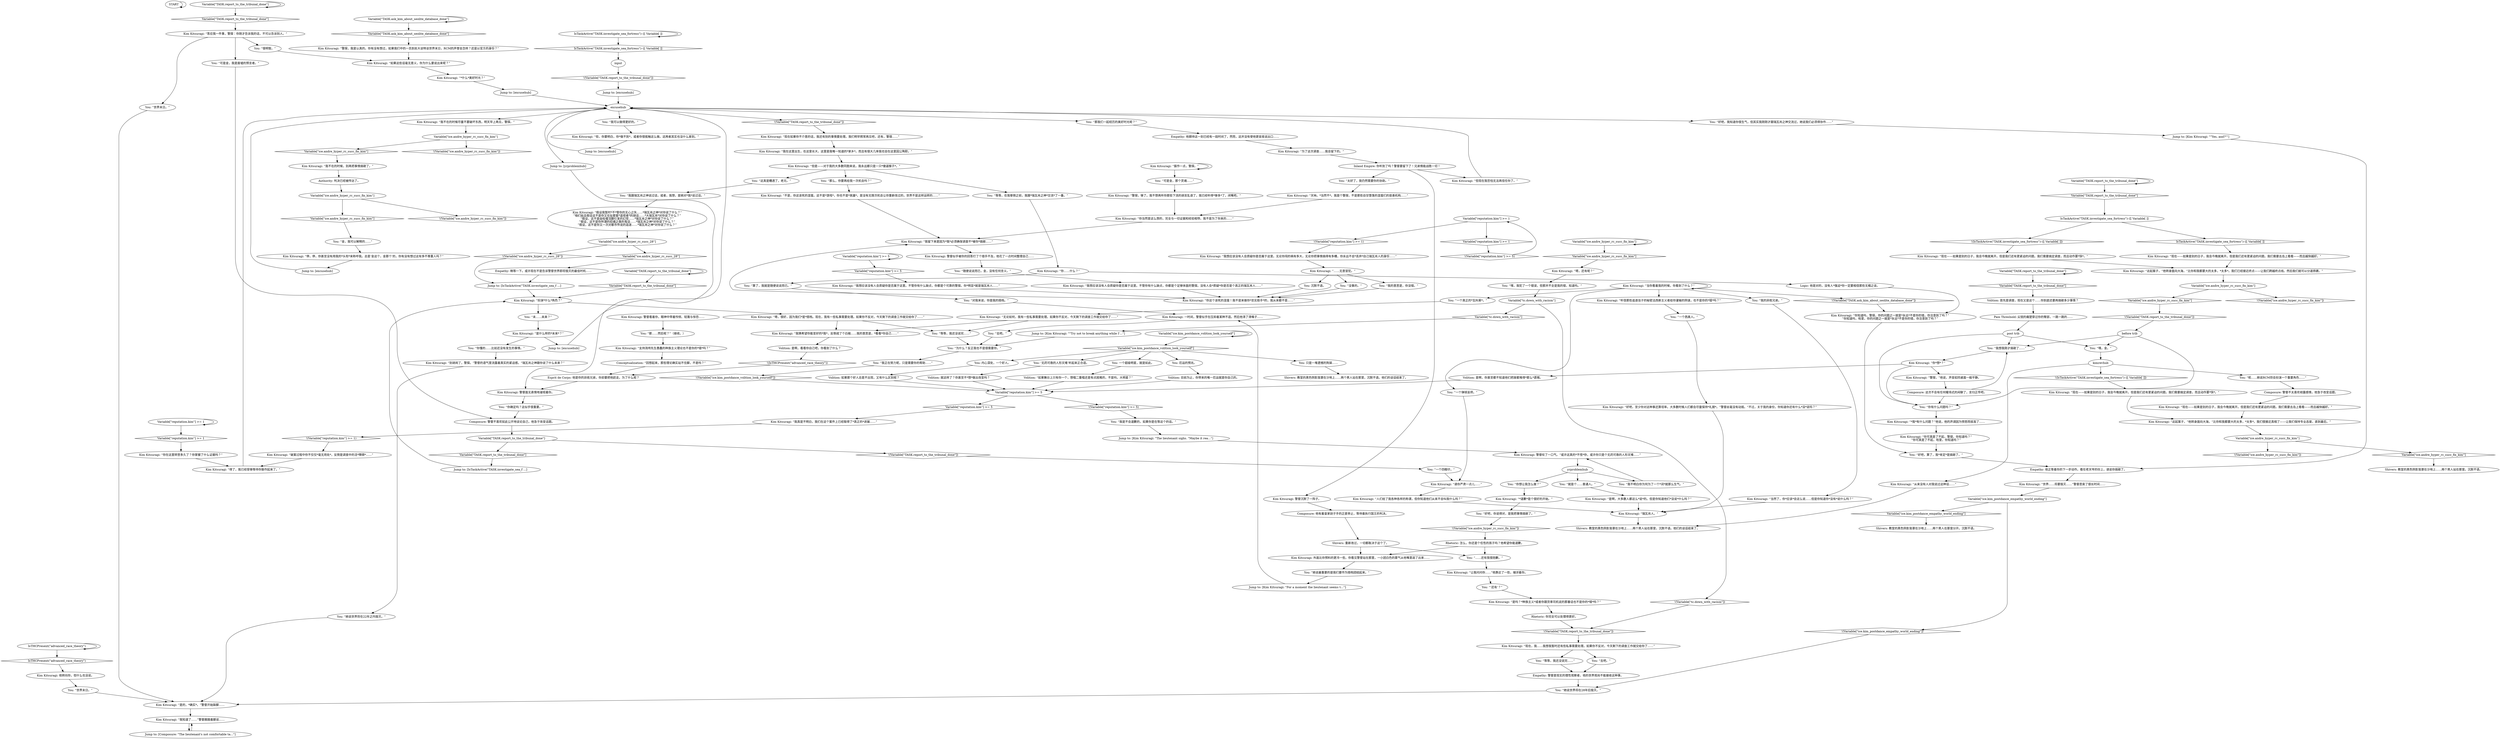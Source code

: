 # ICE / KIM RACISM FINAL TALK
# You failed the red check to get Kim to dance, and now you have to try to make amends or lose Kim's friendship forever.
# ==================================================
digraph G {
	  0 [label="START"];
	  1 [label="input"];
	  2 [label="Kim Kitsuragi: “现在——如果是别的日子，我会今晚就离开。但是我们还有更紧迫的问题。我们需要去岛上看看——而且越快越好。”"];
	  3 [label="Variable[\"TASK.report_to_the_tribunal_done\"]"];
	  4 [label="Variable[\"TASK.report_to_the_tribunal_done\"]", shape=diamond];
	  5 [label="!(Variable[\"TASK.report_to_the_tribunal_done\"])", shape=diamond];
	  6 [label="Kim Kitsuragi: 外面比你预料的更冷一些。你看见警督站在那里，一小团白色的雾气从他嘴里逃了出来……"];
	  7 [label="You: “我是不会道歉的，如果你是在等这个的话。”"];
	  8 [label="Variable[\"reputation.kim\"] >= 1"];
	  9 [label="Variable[\"reputation.kim\"] >= 1", shape=diamond];
	  10 [label="!(Variable[\"reputation.kim\"] >= 1)", shape=diamond];
	  11 [label="Kim Kitsuragi: “但现在我恐怕无法再信任你了。”"];
	  12 [label="You: “为什么？反正我也不是很需要你。”"];
	  13 [label="Kim Kitsuragi: “我不在的时候尽量不要破坏东西，明天早上再见，警探。”"];
	  14 [label="You: “随便说说而已，金，没有任何含义。”"];
	  15 [label="Kim Kitsuragi: “从来没有人对我说过这种话……”"];
	  16 [label="You: “呃……她说RCM将会扮演一个重要角色……”"];
	  17 [label="You: “她说世界将在28年后毁灭。”"];
	  18 [label="Kim Kitsuragi: “答应我一件事，警探：你刚才告诉我的话，不可以告诉别人。”"];
	  19 [label="Jump to: [IsTaskActive(\"TASK.investigate_sea_f ...]"];
	  20 [label="kimrevhub"];
	  21 [label="Kim Kitsuragi: “警探，”他说，声音如同桌面一般平静。"];
	  22 [label="You: “好吧，算了，我*肯定*是搞砸了。”"];
	  23 [label="Esprit de Corps: 他是你的异姓兄弟，你却要把他赶走。为了什么呢？"];
	  24 [label="Variable[\"TASK.ask_kim_about_seolite_database_done\"]"];
	  25 [label="Variable[\"TASK.ask_kim_about_seolite_database_done\"]", shape=diamond];
	  26 [label="!(Variable[\"TASK.ask_kim_about_seolite_database_done\"])", shape=diamond];
	  27 [label="You: “一个西奥人。”"];
	  28 [label="Logic: 他是对的，没有人*强迫*你一定要相信那些无稽之谈。"];
	  29 [label="You: “我跟瑞瓦肖之神说过话，或者，我想，是她对*我*说过话。”"];
	  30 [label="Kim Kitsuragi: “是的，*确实*。”警督开始跺脚……"];
	  31 [label="Kim Kitsuragi: “世界……将要毁灭……”警督思索了很长时间……"];
	  32 [label="Variable[\"TASK.report_to_the_tribunal_done\"]"];
	  33 [label="Variable[\"TASK.report_to_the_tribunal_done\"]", shape=diamond];
	  34 [label="!(Variable[\"TASK.report_to_the_tribunal_done\"])", shape=diamond];
	  35 [label="Shivers: 教堂的黑色阴影笼罩在沙地上……两个男人站在那里，沉默不语。他们的谈话结束了。"];
	  36 [label="Volition: 是啊，你甚至都不知道他们把屎都堆得*那么*遗憾。"];
	  37 [label="You: “嘿，我犯了一个错误，但那并不全是我的错，知道吗。”"];
	  38 [label="You: “‘还有’？”"];
	  39 [label="Kim Kitsuragi: “当你看着我的时候，你看到了什么？”"];
	  40 [label="You: “一个四眼仔。”"];
	  41 [label="Kim Kitsuragi: “无论如何，我有一些私事需要处理。如果你不反对，今天剩下的调查工作就交给你了……”"];
	  42 [label="Kim Kitsuragi: 警督似乎被你的回答打了个措手不及，他花了一点时间整理自己……"];
	  43 [label="Variable[\"TASK.report_to_the_tribunal_done\"]"];
	  44 [label="Variable[\"TASK.report_to_the_tribunal_done\"]", shape=diamond];
	  45 [label="!(Variable[\"TASK.report_to_the_tribunal_done\"])", shape=diamond];
	  46 [label="You: “金，我可以解释的……”"];
	  47 [label="Shivers: 教堂的黑色阴影笼罩在沙地上……两个男人站在那里，沉默不语。他们的谈话结束了。"];
	  48 [label="Variable[\"reputation.kim\"] >= 5"];
	  49 [label="Variable[\"reputation.kim\"] >= 5", shape=diamond];
	  50 [label="!(Variable[\"reputation.kim\"] >= 5)", shape=diamond];
	  51 [label="Kim Kitsuragi: “我想应该没有人会质疑你是否属于这里。不管你有什么缺点，你都是个足够体面的警探。没有人会*质疑*你是否是个真正的瑞瓦肖人……”"];
	  52 [label="Kim Kitsuragi: “如果这些话毫无意义，你为什么要说出来呢？”"];
	  53 [label="Variable[\"TASK.report_to_the_tribunal_done\"]"];
	  54 [label="Variable[\"TASK.report_to_the_tribunal_done\"]", shape=diamond];
	  55 [label="!(Variable[\"TASK.report_to_the_tribunal_done\"])", shape=diamond];
	  56 [label="IsTHCPresent(\"advanced_race_theory\")"];
	  57 [label="IsTHCPresent(\"advanced_race_theory\")", shape=diamond];
	  58 [label="!(IsTHCPresent(\"advanced_race_theory\"))", shape=diamond];
	  59 [label="Variable[\"ice.kim_postdance_volition_look_yourself\"]"];
	  60 [label="Variable[\"ice.kim_postdance_volition_look_yourself\"]", shape=diamond];
	  61 [label="!(Variable[\"ice.kim_postdance_volition_look_yourself\"])", shape=diamond];
	  62 [label="Kim Kitsuragi: “天呐，*当然不*。我是个警探，不是那些自甘堕落的混蛋们的慈善机构……”"];
	  63 [label="Kim Kitsuragi: “你这个该死的混蛋！我不是来做你*忠实助手*的，我从来都不是……”"];
	  64 [label="Kim Kitsuragi: “我在这里出生，在这里长大，这里是我唯一知道的*家乡*。而且有很大几率我也会在这里因公殉职。”"];
	  65 [label="Kim Kitsuragi: “我不在的时候，别再把事情搞砸了。”"];
	  66 [label="Shivers: 教堂的黑色阴影笼罩在沙地上……两个男人在那里分开。沉默不语。"];
	  67 [label="Empathy: 警督是现实的理性观察者，他的世界观尚不能接收这种事。"];
	  68 [label="Jump to: [Kim Kitsuragi: \"\"Try not to break anything while I'...\"]"];
	  69 [label="Kim Kitsuragi: “是吗？*种族主义*或者你跟货車司机说的那番话也不是你的*错*吗？”"];
	  70 [label="Kim Kitsuragi: 警督面无表情地凝视着你。"];
	  71 [label="yrproblemhub"];
	  72 [label="Kim Kitsuragi: “我猜希望你能变好的*我*，反倒成了个白痴……我的意思是，*看看*你自己……”"];
	  73 [label="You: “去吧。”"];
	  74 [label="Composure: 警督不太喜欢袒露感情，他急于改变话题。"];
	  75 [label="Kim Kitsuragi: “扮演*什么*角色？”"];
	  76 [label="IsTaskActive(\"TASK.investigate_sea_fortress\")--[[ Variable[ ]]"];
	  77 [label="IsTaskActive(\"TASK.investigate_sea_fortress\")--[[ Variable[ ]]", shape=diamond];
	  78 [label="!(IsTaskActive(\"TASK.investigate_sea_fortress\")--[[ Variable[ ]])", shape=diamond];
	  79 [label="You: ”她说最重要的是我们要作为搭档团结起来。“"];
	  80 [label="Kim Kitsuragi: 他转向你，但什么也没说。"];
	  81 [label="Kim Kitsuragi: “支持测颅先生愚蠢的种族主义理论也不是你的*错*吗？”"];
	  82 [label="Kim Kitsuragi: 警督沉默了一阵子。"];
	  83 [label="You: “那么，你要再给我一次机会吗？”"];
	  84 [label="You: “对我来说，你是我的搭档。”"];
	  85 [label="Kim Kitsuragi: “我知道了……”警督踢踏着脚说……"];
	  86 [label="Composure: 警督不喜欢如此公开地谈论自己，他急于改变话题。"];
	  87 [label="Kim Kitsuragi: “警探，我是认真的。你有没有想过，如果我们中的一员到处大谈特谈世界末日，RCM的声誉会怎样？还是以官方的身份？”"];
	  88 [label="Kim Kitsuragi: “听信那些追逐虫子的秘密法西斯主义者给你灌输的阴谋，也不是你的*错*吗？”"];
	  89 [label="You: “就是个……普通人。”"];
	  90 [label="You: “好吧，你说得对，是我把事情搞砸了。”"];
	  91 [label="Jump to: [yrproblemhub]"];
	  92 [label="You: “那……然后呢？”（继续。）"];
	  93 [label="Kim Kitsuragi: “振作一点，警探。”"];
	  94 [label="You: “我正在努力呢，只是需要你的帮助……”"];
	  95 [label="Kim Kitsuragi: “你当然是这么想的，完全与一切证据和经验相悖。我不是为了你来的……”"];
	  96 [label="Jump to: [excusehub]"];
	  97 [label="Jump to: [excusehub]"];
	  98 [label="Kim Kitsuragi: “嗯，很好，因为我们*是*搭档。现在，我有一些私事需要处理。如果你不反对，今天剩下的调查工作就交给你了……”"];
	  99 [label="You: “世界末日。”"];
	  100 [label="Empathy: 他正等着你的下一步动作。看在老天爷的份上，请说你搞砸了。"];
	  101 [label="Kim Kitsuragi: “嗯，还有呢？”"];
	  102 [label="Shivers: 重新改过，一切都取决于这个了。"];
	  103 [label="Empathy: 他期待这一刻已经有一段时间了，然而，这并没有使他更容易说出口……"];
	  104 [label="Kim Kitsuragi: “*什么*美好时光？”"];
	  105 [label="Jump to: [excusehub]"];
	  106 [label="You: “世界末日。”"];
	  107 [label="You: “你确定吗？这似乎很重要。”"];
	  108 [label="Variable[\"ice.andre_hyper_rc_succ_fix_kim\"]"];
	  109 [label="Variable[\"ice.andre_hyper_rc_succ_fix_kim\"]", shape=diamond];
	  110 [label="!(Variable[\"ice.andre_hyper_rc_succ_fix_kim\"])", shape=diamond];
	  111 [label="Jump to: [Kim Kitsuragi: \"\"Yes, and?\"\"]"];
	  112 [label="Kim Kitsuragi: 警督看着你，眼神中带着怜悯、轻蔑与惊恐……"];
	  113 [label="Volition: 目前为止，你带来的唯一厄运就是你自己的。"];
	  114 [label="Kim Kitsuragi: “瑞瓦肖人。”"];
	  115 [label="Kim Kitsuragi: “我想应该没有人会质疑你是否属于这里。不管你有什么缺点，你都是个可靠的警探。你*明显*就是瑞瓦肖人……”"];
	  116 [label="You: “很明智。”"];
	  117 [label="Kim Kitsuragi: “现在——如果是别的日子，我会今晚就离开。但是我们还有更紧迫的问题。我们需要搞定调查，而且动作要*快*。”"];
	  118 [label="Variable[\"ice.andre_hyper_rc_succ_fix_kim\"]"];
	  119 [label="Variable[\"ice.andre_hyper_rc_succ_fix_kim\"]", shape=diamond];
	  120 [label="!(Variable[\"ice.andre_hyper_rc_succ_fix_kim\"])", shape=diamond];
	  121 [label="Kim Kitsuragi: “你*想*？”"];
	  122 [label="You: “……还有我很抱歉。”"];
	  123 [label="Kim Kitsuragi: “*道歉*是个很好的开始。”"];
	  124 [label="Kim Kitsuragi: “是啊，大多数人都这么*说*的。但是你知道他们*没说*什么吗？”"];
	  125 [label="You: 内心深处，一个好人。"];
	  126 [label="Volition: “如果舞台上只有你一个，想唱二重唱还是有点困难的，不是吗，大明星？”"];
	  127 [label="Authority: 判决已经被传达了。"];
	  128 [label="Kim Kitsuragi: “……无意冒犯。”"];
	  129 [label="Variable[\"ice.andre_hyper_rc_succ_fix_kim\"]"];
	  130 [label="Variable[\"ice.andre_hyper_rc_succ_fix_kim\"]", shape=diamond];
	  131 [label="!(Variable[\"ice.andre_hyper_rc_succ_fix_kim\"])", shape=diamond];
	  132 [label="Kim Kitsuragi: “假设我暂时*不*管你的无心之失……*瑞瓦肖之神*对你说了什么？”\n“咱们姑且假设这不是你又在扯那套*遥视者*的胡话……*大瑞瓦肖*对你说了什么？”\n“假设，这不是由吡嚯浣酮引发的幻觉……*瑞瓦肖之神*对你说了什么？”\n”假设，这不是你所谓的招魂之类的鬼话……*瑞瓦肖之神*对你说了什么？”\n“假设，这不是你又一次对都市传说的追逐……*瑞瓦肖之神*对你说了什么？”"];
	  133 [label="You: “未……未来？”"];
	  134 [label="Kim Kitsuragi: “别胡闹了，警探。”警督的语气里流露着真实的紧迫感。“瑞瓦肖之神跟你说了什么未来？”"];
	  135 [label="You: “可是金，我是废墟的预言者。”"];
	  136 [label="You: 只是一堆遗憾的狗屎……"];
	  137 [label="Jump to: [Kim Kitsuragi: \"For a moment the lieutenant seems t...\"]"];
	  138 [label="Variable[\"tc.down_with_racism\"]"];
	  139 [label="Variable[\"tc.down_with_racism\"]", shape=diamond];
	  140 [label="!(Variable[\"tc.down_with_racism\"])", shape=diamond];
	  141 [label="Kim Kitsuragi: “好吧，至少你对这种事还算坦率。大多数时候人们都会尽量保持*礼貌*。”警督丝毫没有动摇。“不过，关于我的身份，你知道你还有什么*没*说吗？”"];
	  142 [label="Jump to: [Kim Kitsuragi: \"The lieutenant sighs. \"Maybe it rea...\"]"];
	  143 [label="Kim Kitsuragi: “现在如果你不介意的话，我还有别的事情要处理。我们明早照常再见吧，还有，警探……”"];
	  144 [label="Jump to: [excusehub]"];
	  145 [label="Variable[\"reputation.kim\"] >= 1"];
	  146 [label="Variable[\"reputation.kim\"] >= 1", shape=diamond];
	  147 [label="!(Variable[\"reputation.kim\"] >= 1)", shape=diamond];
	  148 [label="Variable[\"ice.andre_hyper_rc_succ_fix_kim\"]"];
	  149 [label="Variable[\"ice.andre_hyper_rc_succ_fix_kim\"]", shape=diamond];
	  150 [label="!(Variable[\"ice.andre_hyper_rc_succ_fix_kim\"])", shape=diamond];
	  151 [label="You: “你有什么问题吗？”"];
	  152 [label="You: “你想让我怎么做？”"];
	  153 [label="Rhetoric: 你完全可以处理得更好。"];
	  154 [label="Volition: 如果那个好人总是不出现，又有什么区别呢？"];
	  155 [label="Kim Kitsuragi: “停，停，你甚至没有用我的*头衔*来称呼我。总是‘金这个，金那个’的，你有没有想过这有多不尊重人吗？”"];
	  156 [label="Kim Kitsuragi: “但，你要明白，你*做不到*，或者你很抵触这么做。这两者其实也没什么差别。”"];
	  157 [label="Kim Kitsuragi: “我留下来是因为*我*必须确保调查不*被你*搞砸……”"];
	  158 [label="You: “没事的。”"];
	  159 [label="You: “一个真正的*瓦科莱*。”"];
	  160 [label="Jump to: [IsTaskActive(\"TASK.investigate_sea_f ...]"];
	  161 [label="Kim Kitsuragi: “这起案子，”他转身面向大海，“比你和我都要大的太多，*太多*。我们已经接近终点——让我们跨越终点线。然后我们就可以分道扬镳。”"];
	  162 [label="Rhetoric: 怎么，你还是个任性的孩子吗？他希望你能道歉。"];
	  163 [label="Kim Kitsuragi: “当然了，你*应该*会这么说……但是你知道你*没有*说什么吗？”"];
	  164 [label="Kim Kitsuragi: “我真是不明白，我们在这个案件上已经取得了*真正的*进展……”"];
	  165 [label="Kim Kitsuragi: “不是，你这该死的混蛋。这不是*游戏*，你也不是*英雄*，是没有无限次机会让你重新改过的，世界不是这样运转的……”"];
	  166 [label="Empathy: 稍等一下。或许现在不是告诉警督世界即将毁灭的最佳时机……"];
	  167 [label="Kim Kitsuragi: “现在，我……我想我暂时还有些私事需要处理。如果你不反对，今天剩下的调查工作就交给你了……”"];
	  168 [label="Pain Threshold: 尖锐的痛楚穿过你的臀部，一跳一跳的……"];
	  169 [label="Kim Kitsuragi: “这起案子，”他转身面向大海，“比你和我都要大的太多，*太多*。我们很接近真相了——让我们保持专业态度，直到最后。”"];
	  170 [label="You: “嘿，金。”"];
	  171 [label="Kim Kitsuragi: “你知道吗，警探，你的问题之一就是*永远*不是你的错，你注意到了吗？”\n“你知道吗，哈里，你的问题之一就是*永远*不是你的错，你注意到了吗？”"];
	  172 [label="Conceptualization: “回想起来，那些理论确实站不住脚，不是吗？”"];
	  173 [label="You: ‘无药可救的人形灾难’听起来正合适。"];
	  174 [label="You: 一个超级明星，就是如此。"];
	  175 [label="Kim Kitsuragi: “为了这次调查……我会留下的。”"];
	  176 [label="You: “好吧，我知道你很生气，但其实我刚刚才跟瑞瓦肖之神交流过，她说我们必须得协作……”"];
	  177 [label="You: “太好了，我仍然需要你的协助。”"];
	  178 [label="Kim Kitsuragi: “但是——对于我的大多数同胞来说，我永远都只是一只*傻逼猴子*。”"];
	  179 [label="You: “等等，在我晕倒之前，我跟*瑞瓦肖之神*交流*了一番。”"];
	  180 [label="Kim Kitsuragi: “你……什么？”"];
	  181 [label="You: “等等，我还没说完……”"];
	  182 [label="Jump to: [Composure: \"The lieutenant's not comfortable ta...\"]"];
	  183 [label="post trib"];
	  184 [label="Kim Kitsuragi: 警督叹了一口气。“或许这真的*不怪*你，或许你只是个无药可救的人形灾难……”"];
	  185 [label="Volition: 是啊，看看你自己吧，你看到了什么？"];
	  186 [label="Variable[\"reputation.kim\"] >= 5"];
	  187 [label="Variable[\"reputation.kim\"] >= 5", shape=diamond];
	  188 [label="!(Variable[\"reputation.kim\"] >= 5)", shape=diamond];
	  189 [label="Kim Kitsuragi: “破案过程中你不仅仅*毫无用处*，反倒是调查中的活*障碍*……”"];
	  190 [label="You: “可是金，那个灵魂……”"];
	  191 [label="Composure: 他有着皇家刽子手的正直举止，等待着执行国王的判决。"];
	  192 [label="Jump to: [excusehub]"];
	  193 [label="You: “这真是糟透了，老兄。”"];
	  194 [label="Kim Kitsuragi: 一时间，警督似乎在压抑着某种不适。然后他清了清嗓子……"];
	  195 [label="You: “那我们一起经历的美好时光呢？”"];
	  196 [label="Variable[\"TASK.report_to_the_tribunal_done\"]"];
	  197 [label="Variable[\"TASK.report_to_the_tribunal_done\"]", shape=diamond];
	  198 [label="!(Variable[\"TASK.report_to_the_tribunal_done\"])", shape=diamond];
	  199 [label="Shivers: 教堂的黑色阴影笼罩在沙地上……两个男人站在那里。沉默不语。"];
	  200 [label="IsTaskActive(\"TASK.investigate_sea_fortress\")--[[ Variable[ ]]"];
	  201 [label="IsTaskActive(\"TASK.investigate_sea_fortress\")--[[ Variable[ ]]", shape=diamond];
	  202 [label="!(IsTaskActive(\"TASK.investigate_sea_fortress\")--[[ Variable[ ]])", shape=diamond];
	  203 [label="You: “我想我刚才搞砸了……”"];
	  204 [label="Kim Kitsuragi: “你可真是了不起，警探，你知道吗？”\n“你可真是了不起，哈里，你知道吗？”"];
	  205 [label="Kim Kitsuragi: “你在这里转悠多久了？你掌握了什么证据吗？”"];
	  206 [label="Kim Kitsuragi: “得了，我已经受够等待你振作起来了。”"];
	  207 [label="You: “我的意思是，你没错。”"];
	  208 [label="excusehub"];
	  209 [label="You: “她说世界将在22年之内毁灭。”"];
	  210 [label="Variable[\"ice.kim_postdance_empathy_world_ending\"]"];
	  211 [label="Variable[\"ice.kim_postdance_empathy_world_ending\"]", shape=diamond];
	  212 [label="!(Variable[\"ice.kim_postdance_empathy_world_ending\"])", shape=diamond];
	  213 [label="You: “去吧。”"];
	  214 [label="Kim Kitsuragi: “现在——如果是别的日子，我会今晚就离开。但是我们还有更紧迫的问题。我们需要搞定调查，而且动作要*快*。”"];
	  215 [label="before trib"];
	  216 [label="You: “我不明白你为何为了一个*词*就那么生气。”"];
	  217 [label="Kim Kitsuragi: “让我问问你……”他靠近了一些，端详着你。"];
	  218 [label="You: “我的异姓兄弟。”"];
	  219 [label="Kim Kitsuragi: “请你严肃一点儿……”"];
	  220 [label="Volition: 就这样了？你甚至不*想*做出改变吗？"];
	  221 [label="You: 沉默不语。"];
	  222 [label="Kim Kitsuragi: “是什么样的*未来*？”"];
	  223 [label="Variable[\"ice.andre_hyper_rc_succ_fix_kim\"]"];
	  224 [label="Variable[\"ice.andre_hyper_rc_succ_fix_kim\"]", shape=diamond];
	  225 [label="!(Variable[\"ice.andre_hyper_rc_succ_fix_kim\"])", shape=diamond];
	  226 [label="Variable[\"ice.andre_hyper_rc_succ_28\"]"];
	  227 [label="Variable[\"ice.andre_hyper_rc_succ_28\"]", shape=diamond];
	  228 [label="!(Variable[\"ice.andre_hyper_rc_succ_28\"])", shape=diamond];
	  229 [label="Composure: 这次不会有任何暖场式的闲聊了，言归正传吧。"];
	  230 [label="Kim Kitsuragi: “*我*有什么问题？”他说，他的声调因为愤怒而拔高了……"];
	  231 [label="You: “我可以做得更好的。”"];
	  232 [label="Kim Kitsuragi: “警探，够了。我不想再听你那些下流的胡言乱语了，我已经听得*够多*了，闭嘴吧。”"];
	  233 [label="Inland Empire: 你听到了吗？警督要留下了！兄弟情能战胜一切！"];
	  234 [label="Kim Kitsuragi: “我想应该没有人会质疑你是否属于这里。无论你闯的祸有多大，无论你把事情搞得有多糟，你永远不会*丢弃*自己瑞瓦肖人的身份……”"];
	  235 [label="Kim Kitsuragi: “人们给了我各种各样的称谓，但你知道他们从来不会叫我什么吗？”"];
	  236 [label="You: “算了，我就是随便说说而已。”"];
	  237 [label="You: “你懂的……比如还没有发生的事情。”"];
	  238 [label="You: “等等，我还没说完……”"];
	  239 [label="Volition: 首先是调查，现在又是这个……你到底还要再搞砸多少事情？"];
	  240 [label="Kim Kitsuragi: “现在——如果是别的日子，我会今晚就离开。但是我们还有更紧迫的问题。我们需要去岛上看看——而且越快越好。”"];
	  241 [label="You: “一个弹球巫师。”"];
	  242 [label="You: 厄运的预兆。"];
	  0 -> 0
	  1 -> 5
	  2 -> 169
	  3 -> 3
	  3 -> 4
	  4 -> 18
	  5 -> 97
	  6 -> 79
	  7 -> 142
	  8 -> 8
	  8 -> 9
	  9 -> 205
	  10 -> 189
	  11 -> 208
	  12 -> 94
	  13 -> 148
	  14 -> 51
	  15 -> 47
	  16 -> 74
	  17 -> 30
	  18 -> 106
	  18 -> 116
	  18 -> 135
	  19 -> 75
	  20 -> 16
	  20 -> 78
	  20 -> 15
	  21 -> 229
	  22 -> 100
	  23 -> 70
	  24 -> 24
	  24 -> 25
	  25 -> 87
	  26 -> 171
	  27 -> 141
	  28 -> 171
	  29 -> 132
	  30 -> 85
	  31 -> 210
	  32 -> 32
	  32 -> 33
	  33 -> 239
	  34 -> 215
	  36 -> 186
	  37 -> 138
	  38 -> 69
	  39 -> 26
	  39 -> 39
	  39 -> 241
	  39 -> 88
	  39 -> 218
	  39 -> 159
	  40 -> 219
	  41 -> 72
	  41 -> 181
	  42 -> 14
	  43 -> 43
	  43 -> 44
	  44 -> 200
	  45 -> 143
	  46 -> 155
	  48 -> 48
	  48 -> 49
	  49 -> 115
	  50 -> 145
	  51 -> 63
	  52 -> 104
	  53 -> 53
	  53 -> 54
	  54 -> 75
	  55 -> 167
	  56 -> 56
	  56 -> 57
	  57 -> 80
	  58 -> 23
	  59 -> 59
	  59 -> 60
	  60 -> 136
	  60 -> 173
	  60 -> 174
	  60 -> 242
	  60 -> 125
	  61 -> 186
	  62 -> 95
	  63 -> 157
	  64 -> 178
	  65 -> 127
	  67 -> 17
	  68 -> 12
	  69 -> 153
	  70 -> 107
	  71 -> 152
	  71 -> 89
	  71 -> 216
	  72 -> 185
	  73 -> 12
	  74 -> 2
	  75 -> 98
	  75 -> 133
	  76 -> 76
	  76 -> 77
	  77 -> 1
	  78 -> 117
	  79 -> 137
	  80 -> 99
	  81 -> 172
	  82 -> 191
	  83 -> 165
	  84 -> 194
	  85 -> 182
	  86 -> 196
	  87 -> 52
	  88 -> 27
	  89 -> 124
	  90 -> 110
	  91 -> 70
	  92 -> 81
	  93 -> 93
	  93 -> 190
	  94 -> 61
	  95 -> 157
	  96 -> 208
	  97 -> 208
	  98 -> 72
	  98 -> 181
	  99 -> 30
	  100 -> 31
	  101 -> 37
	  102 -> 122
	  102 -> 6
	  103 -> 175
	  104 -> 96
	  105 -> 208
	  106 -> 30
	  107 -> 86
	  108 -> 108
	  108 -> 109
	  109 -> 101
	  110 -> 162
	  111 -> 100
	  112 -> 92
	  113 -> 186
	  114 -> 47
	  115 -> 63
	  116 -> 52
	  117 -> 169
	  118 -> 120
	  118 -> 119
	  119 -> 199
	  121 -> 36
	  121 -> 21
	  121 -> 151
	  122 -> 217
	  123 -> 90
	  124 -> 114
	  125 -> 154
	  126 -> 186
	  127 -> 129
	  128 -> 221
	  128 -> 158
	  128 -> 207
	  129 -> 130
	  129 -> 131
	  130 -> 46
	  132 -> 226
	  133 -> 222
	  134 -> 209
	  135 -> 86
	  136 -> 35
	  137 -> 194
	  138 -> 139
	  138 -> 140
	  139 -> 68
	  140 -> 55
	  141 -> 114
	  142 -> 184
	  143 -> 64
	  144 -> 208
	  145 -> 146
	  145 -> 147
	  146 -> 50
	  147 -> 234
	  148 -> 149
	  148 -> 150
	  149 -> 65
	  151 -> 230
	  152 -> 123
	  153 -> 55
	  154 -> 186
	  155 -> 192
	  156 -> 144
	  157 -> 42
	  158 -> 63
	  159 -> 41
	  160 -> 75
	  161 -> 223
	  162 -> 122
	  162 -> 6
	  163 -> 114
	  164 -> 10
	  165 -> 157
	  166 -> 19
	  167 -> 213
	  167 -> 238
	  168 -> 183
	  169 -> 118
	  170 -> 20
	  171 -> 22
	  172 -> 23
	  173 -> 220
	  174 -> 126
	  175 -> 233
	  176 -> 111
	  177 -> 62
	  178 -> 193
	  178 -> 83
	  178 -> 179
	  179 -> 180
	  180 -> 28
	  180 -> 236
	  181 -> 12
	  182 -> 85
	  183 -> 170
	  183 -> 203
	  183 -> 151
	  184 -> 71
	  185 -> 58
	  186 -> 187
	  186 -> 188
	  187 -> 164
	  188 -> 7
	  189 -> 206
	  190 -> 232
	  191 -> 102
	  192 -> 208
	  193 -> 29
	  194 -> 73
	  195 -> 103
	  196 -> 197
	  196 -> 198
	  197 -> 160
	  198 -> 40
	  200 -> 201
	  200 -> 202
	  201 -> 240
	  202 -> 214
	  203 -> 121
	  204 -> 22
	  205 -> 206
	  206 -> 208
	  207 -> 63
	  208 -> 195
	  208 -> 231
	  208 -> 13
	  208 -> 45
	  208 -> 176
	  208 -> 91
	  209 -> 30
	  210 -> 211
	  210 -> 212
	  211 -> 66
	  212 -> 17
	  213 -> 67
	  214 -> 161
	  215 -> 170
	  215 -> 203
	  215 -> 151
	  216 -> 184
	  217 -> 38
	  218 -> 163
	  219 -> 235
	  220 -> 186
	  221 -> 63
	  222 -> 105
	  222 -> 237
	  223 -> 224
	  223 -> 225
	  224 -> 34
	  226 -> 227
	  226 -> 228
	  227 -> 166
	  228 -> 19
	  229 -> 203
	  229 -> 151
	  230 -> 204
	  231 -> 156
	  232 -> 95
	  233 -> 177
	  233 -> 82
	  233 -> 11
	  234 -> 128
	  235 -> 114
	  236 -> 84
	  237 -> 134
	  238 -> 67
	  239 -> 168
	  240 -> 161
	  241 -> 219
	  242 -> 113
}


